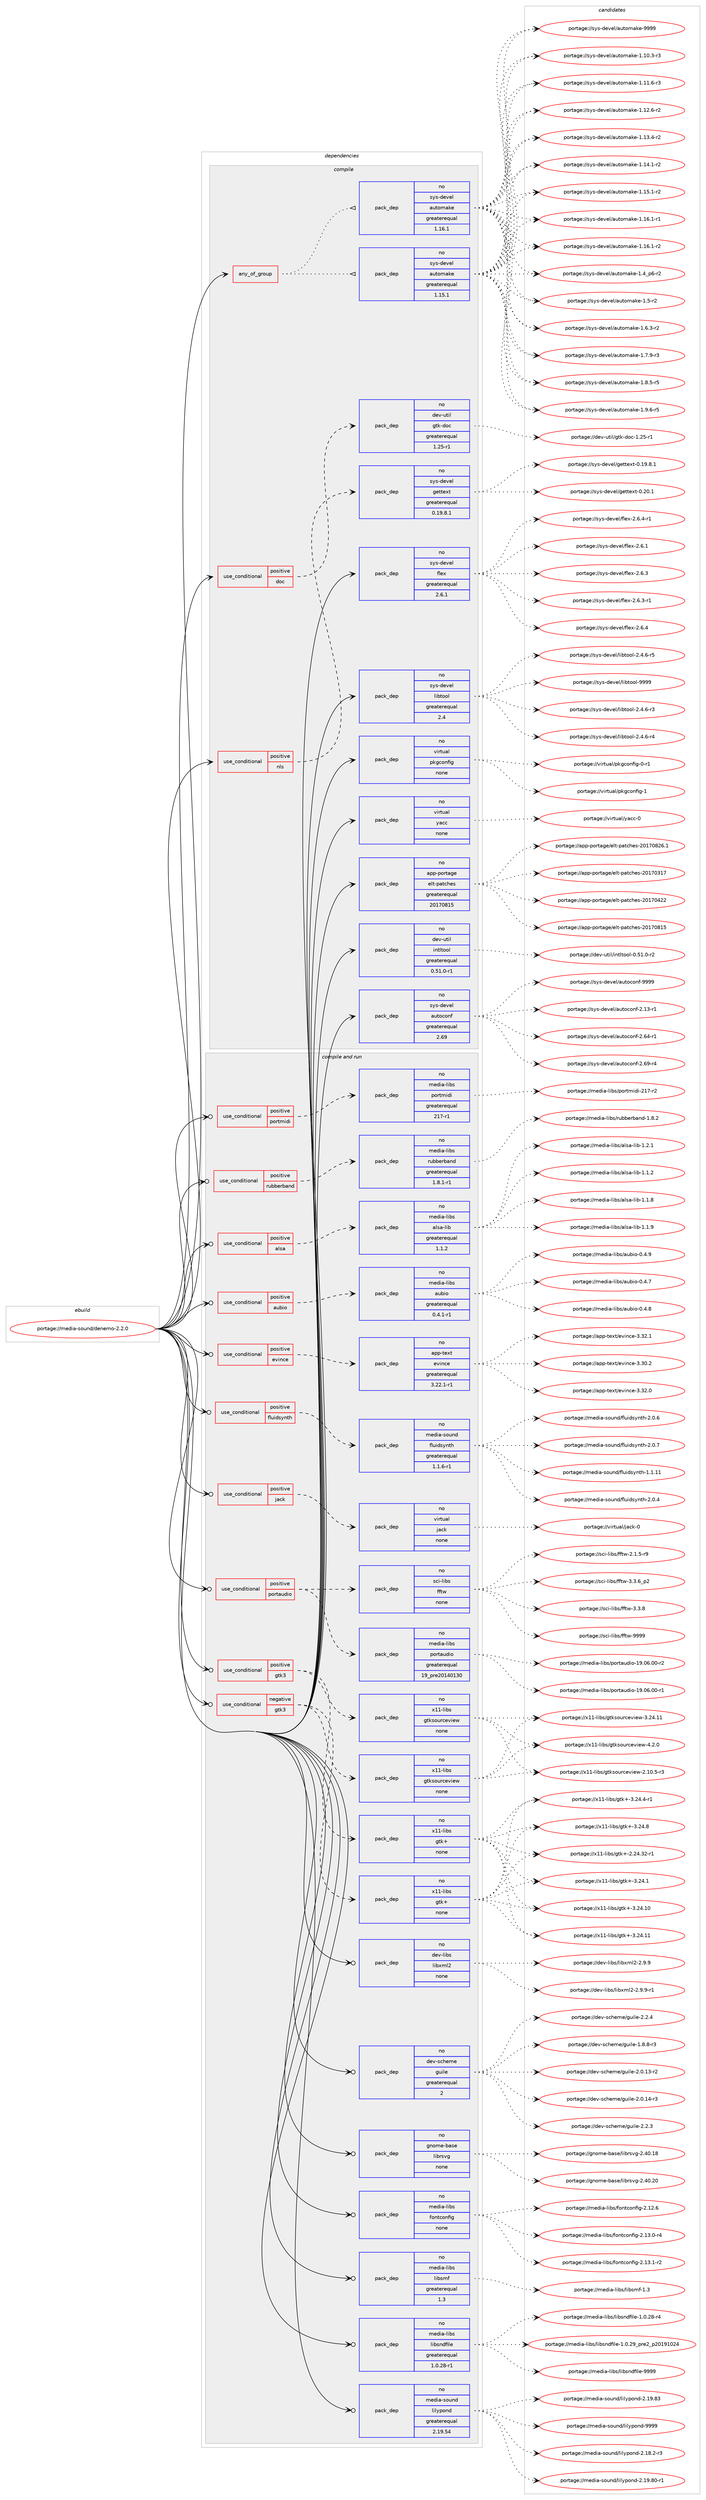 digraph prolog {

# *************
# Graph options
# *************

newrank=true;
concentrate=true;
compound=true;
graph [rankdir=LR,fontname=Helvetica,fontsize=10,ranksep=1.5];#, ranksep=2.5, nodesep=0.2];
edge  [arrowhead=vee];
node  [fontname=Helvetica,fontsize=10];

# **********
# The ebuild
# **********

subgraph cluster_leftcol {
color=gray;
rank=same;
label=<<i>ebuild</i>>;
id [label="portage://media-sound/denemo-2.2.0", color=red, width=4, href="../media-sound/denemo-2.2.0.svg"];
}

# ****************
# The dependencies
# ****************

subgraph cluster_midcol {
color=gray;
label=<<i>dependencies</i>>;
subgraph cluster_compile {
fillcolor="#eeeeee";
style=filled;
label=<<i>compile</i>>;
subgraph any5289 {
dependency331187 [label=<<TABLE BORDER="0" CELLBORDER="1" CELLSPACING="0" CELLPADDING="4"><TR><TD CELLPADDING="10">any_of_group</TD></TR></TABLE>>, shape=none, color=red];subgraph pack243455 {
dependency331188 [label=<<TABLE BORDER="0" CELLBORDER="1" CELLSPACING="0" CELLPADDING="4" WIDTH="220"><TR><TD ROWSPAN="6" CELLPADDING="30">pack_dep</TD></TR><TR><TD WIDTH="110">no</TD></TR><TR><TD>sys-devel</TD></TR><TR><TD>automake</TD></TR><TR><TD>greaterequal</TD></TR><TR><TD>1.16.1</TD></TR></TABLE>>, shape=none, color=blue];
}
dependency331187:e -> dependency331188:w [weight=20,style="dotted",arrowhead="oinv"];
subgraph pack243456 {
dependency331189 [label=<<TABLE BORDER="0" CELLBORDER="1" CELLSPACING="0" CELLPADDING="4" WIDTH="220"><TR><TD ROWSPAN="6" CELLPADDING="30">pack_dep</TD></TR><TR><TD WIDTH="110">no</TD></TR><TR><TD>sys-devel</TD></TR><TR><TD>automake</TD></TR><TR><TD>greaterequal</TD></TR><TR><TD>1.15.1</TD></TR></TABLE>>, shape=none, color=blue];
}
dependency331187:e -> dependency331189:w [weight=20,style="dotted",arrowhead="oinv"];
}
id:e -> dependency331187:w [weight=20,style="solid",arrowhead="vee"];
subgraph cond82300 {
dependency331190 [label=<<TABLE BORDER="0" CELLBORDER="1" CELLSPACING="0" CELLPADDING="4"><TR><TD ROWSPAN="3" CELLPADDING="10">use_conditional</TD></TR><TR><TD>positive</TD></TR><TR><TD>doc</TD></TR></TABLE>>, shape=none, color=red];
subgraph pack243457 {
dependency331191 [label=<<TABLE BORDER="0" CELLBORDER="1" CELLSPACING="0" CELLPADDING="4" WIDTH="220"><TR><TD ROWSPAN="6" CELLPADDING="30">pack_dep</TD></TR><TR><TD WIDTH="110">no</TD></TR><TR><TD>dev-util</TD></TR><TR><TD>gtk-doc</TD></TR><TR><TD>greaterequal</TD></TR><TR><TD>1.25-r1</TD></TR></TABLE>>, shape=none, color=blue];
}
dependency331190:e -> dependency331191:w [weight=20,style="dashed",arrowhead="vee"];
}
id:e -> dependency331190:w [weight=20,style="solid",arrowhead="vee"];
subgraph cond82301 {
dependency331192 [label=<<TABLE BORDER="0" CELLBORDER="1" CELLSPACING="0" CELLPADDING="4"><TR><TD ROWSPAN="3" CELLPADDING="10">use_conditional</TD></TR><TR><TD>positive</TD></TR><TR><TD>nls</TD></TR></TABLE>>, shape=none, color=red];
subgraph pack243458 {
dependency331193 [label=<<TABLE BORDER="0" CELLBORDER="1" CELLSPACING="0" CELLPADDING="4" WIDTH="220"><TR><TD ROWSPAN="6" CELLPADDING="30">pack_dep</TD></TR><TR><TD WIDTH="110">no</TD></TR><TR><TD>sys-devel</TD></TR><TR><TD>gettext</TD></TR><TR><TD>greaterequal</TD></TR><TR><TD>0.19.8.1</TD></TR></TABLE>>, shape=none, color=blue];
}
dependency331192:e -> dependency331193:w [weight=20,style="dashed",arrowhead="vee"];
}
id:e -> dependency331192:w [weight=20,style="solid",arrowhead="vee"];
subgraph pack243459 {
dependency331194 [label=<<TABLE BORDER="0" CELLBORDER="1" CELLSPACING="0" CELLPADDING="4" WIDTH="220"><TR><TD ROWSPAN="6" CELLPADDING="30">pack_dep</TD></TR><TR><TD WIDTH="110">no</TD></TR><TR><TD>app-portage</TD></TR><TR><TD>elt-patches</TD></TR><TR><TD>greaterequal</TD></TR><TR><TD>20170815</TD></TR></TABLE>>, shape=none, color=blue];
}
id:e -> dependency331194:w [weight=20,style="solid",arrowhead="vee"];
subgraph pack243460 {
dependency331195 [label=<<TABLE BORDER="0" CELLBORDER="1" CELLSPACING="0" CELLPADDING="4" WIDTH="220"><TR><TD ROWSPAN="6" CELLPADDING="30">pack_dep</TD></TR><TR><TD WIDTH="110">no</TD></TR><TR><TD>dev-util</TD></TR><TR><TD>intltool</TD></TR><TR><TD>greaterequal</TD></TR><TR><TD>0.51.0-r1</TD></TR></TABLE>>, shape=none, color=blue];
}
id:e -> dependency331195:w [weight=20,style="solid",arrowhead="vee"];
subgraph pack243461 {
dependency331196 [label=<<TABLE BORDER="0" CELLBORDER="1" CELLSPACING="0" CELLPADDING="4" WIDTH="220"><TR><TD ROWSPAN="6" CELLPADDING="30">pack_dep</TD></TR><TR><TD WIDTH="110">no</TD></TR><TR><TD>sys-devel</TD></TR><TR><TD>autoconf</TD></TR><TR><TD>greaterequal</TD></TR><TR><TD>2.69</TD></TR></TABLE>>, shape=none, color=blue];
}
id:e -> dependency331196:w [weight=20,style="solid",arrowhead="vee"];
subgraph pack243462 {
dependency331197 [label=<<TABLE BORDER="0" CELLBORDER="1" CELLSPACING="0" CELLPADDING="4" WIDTH="220"><TR><TD ROWSPAN="6" CELLPADDING="30">pack_dep</TD></TR><TR><TD WIDTH="110">no</TD></TR><TR><TD>sys-devel</TD></TR><TR><TD>flex</TD></TR><TR><TD>greaterequal</TD></TR><TR><TD>2.6.1</TD></TR></TABLE>>, shape=none, color=blue];
}
id:e -> dependency331197:w [weight=20,style="solid",arrowhead="vee"];
subgraph pack243463 {
dependency331198 [label=<<TABLE BORDER="0" CELLBORDER="1" CELLSPACING="0" CELLPADDING="4" WIDTH="220"><TR><TD ROWSPAN="6" CELLPADDING="30">pack_dep</TD></TR><TR><TD WIDTH="110">no</TD></TR><TR><TD>sys-devel</TD></TR><TR><TD>libtool</TD></TR><TR><TD>greaterequal</TD></TR><TR><TD>2.4</TD></TR></TABLE>>, shape=none, color=blue];
}
id:e -> dependency331198:w [weight=20,style="solid",arrowhead="vee"];
subgraph pack243464 {
dependency331199 [label=<<TABLE BORDER="0" CELLBORDER="1" CELLSPACING="0" CELLPADDING="4" WIDTH="220"><TR><TD ROWSPAN="6" CELLPADDING="30">pack_dep</TD></TR><TR><TD WIDTH="110">no</TD></TR><TR><TD>virtual</TD></TR><TR><TD>pkgconfig</TD></TR><TR><TD>none</TD></TR><TR><TD></TD></TR></TABLE>>, shape=none, color=blue];
}
id:e -> dependency331199:w [weight=20,style="solid",arrowhead="vee"];
subgraph pack243465 {
dependency331200 [label=<<TABLE BORDER="0" CELLBORDER="1" CELLSPACING="0" CELLPADDING="4" WIDTH="220"><TR><TD ROWSPAN="6" CELLPADDING="30">pack_dep</TD></TR><TR><TD WIDTH="110">no</TD></TR><TR><TD>virtual</TD></TR><TR><TD>yacc</TD></TR><TR><TD>none</TD></TR><TR><TD></TD></TR></TABLE>>, shape=none, color=blue];
}
id:e -> dependency331200:w [weight=20,style="solid",arrowhead="vee"];
}
subgraph cluster_compileandrun {
fillcolor="#eeeeee";
style=filled;
label=<<i>compile and run</i>>;
subgraph cond82302 {
dependency331201 [label=<<TABLE BORDER="0" CELLBORDER="1" CELLSPACING="0" CELLPADDING="4"><TR><TD ROWSPAN="3" CELLPADDING="10">use_conditional</TD></TR><TR><TD>negative</TD></TR><TR><TD>gtk3</TD></TR></TABLE>>, shape=none, color=red];
subgraph pack243466 {
dependency331202 [label=<<TABLE BORDER="0" CELLBORDER="1" CELLSPACING="0" CELLPADDING="4" WIDTH="220"><TR><TD ROWSPAN="6" CELLPADDING="30">pack_dep</TD></TR><TR><TD WIDTH="110">no</TD></TR><TR><TD>x11-libs</TD></TR><TR><TD>gtk+</TD></TR><TR><TD>none</TD></TR><TR><TD></TD></TR></TABLE>>, shape=none, color=blue];
}
dependency331201:e -> dependency331202:w [weight=20,style="dashed",arrowhead="vee"];
subgraph pack243467 {
dependency331203 [label=<<TABLE BORDER="0" CELLBORDER="1" CELLSPACING="0" CELLPADDING="4" WIDTH="220"><TR><TD ROWSPAN="6" CELLPADDING="30">pack_dep</TD></TR><TR><TD WIDTH="110">no</TD></TR><TR><TD>x11-libs</TD></TR><TR><TD>gtksourceview</TD></TR><TR><TD>none</TD></TR><TR><TD></TD></TR></TABLE>>, shape=none, color=blue];
}
dependency331201:e -> dependency331203:w [weight=20,style="dashed",arrowhead="vee"];
}
id:e -> dependency331201:w [weight=20,style="solid",arrowhead="odotvee"];
subgraph cond82303 {
dependency331204 [label=<<TABLE BORDER="0" CELLBORDER="1" CELLSPACING="0" CELLPADDING="4"><TR><TD ROWSPAN="3" CELLPADDING="10">use_conditional</TD></TR><TR><TD>positive</TD></TR><TR><TD>alsa</TD></TR></TABLE>>, shape=none, color=red];
subgraph pack243468 {
dependency331205 [label=<<TABLE BORDER="0" CELLBORDER="1" CELLSPACING="0" CELLPADDING="4" WIDTH="220"><TR><TD ROWSPAN="6" CELLPADDING="30">pack_dep</TD></TR><TR><TD WIDTH="110">no</TD></TR><TR><TD>media-libs</TD></TR><TR><TD>alsa-lib</TD></TR><TR><TD>greaterequal</TD></TR><TR><TD>1.1.2</TD></TR></TABLE>>, shape=none, color=blue];
}
dependency331204:e -> dependency331205:w [weight=20,style="dashed",arrowhead="vee"];
}
id:e -> dependency331204:w [weight=20,style="solid",arrowhead="odotvee"];
subgraph cond82304 {
dependency331206 [label=<<TABLE BORDER="0" CELLBORDER="1" CELLSPACING="0" CELLPADDING="4"><TR><TD ROWSPAN="3" CELLPADDING="10">use_conditional</TD></TR><TR><TD>positive</TD></TR><TR><TD>aubio</TD></TR></TABLE>>, shape=none, color=red];
subgraph pack243469 {
dependency331207 [label=<<TABLE BORDER="0" CELLBORDER="1" CELLSPACING="0" CELLPADDING="4" WIDTH="220"><TR><TD ROWSPAN="6" CELLPADDING="30">pack_dep</TD></TR><TR><TD WIDTH="110">no</TD></TR><TR><TD>media-libs</TD></TR><TR><TD>aubio</TD></TR><TR><TD>greaterequal</TD></TR><TR><TD>0.4.1-r1</TD></TR></TABLE>>, shape=none, color=blue];
}
dependency331206:e -> dependency331207:w [weight=20,style="dashed",arrowhead="vee"];
}
id:e -> dependency331206:w [weight=20,style="solid",arrowhead="odotvee"];
subgraph cond82305 {
dependency331208 [label=<<TABLE BORDER="0" CELLBORDER="1" CELLSPACING="0" CELLPADDING="4"><TR><TD ROWSPAN="3" CELLPADDING="10">use_conditional</TD></TR><TR><TD>positive</TD></TR><TR><TD>evince</TD></TR></TABLE>>, shape=none, color=red];
subgraph pack243470 {
dependency331209 [label=<<TABLE BORDER="0" CELLBORDER="1" CELLSPACING="0" CELLPADDING="4" WIDTH="220"><TR><TD ROWSPAN="6" CELLPADDING="30">pack_dep</TD></TR><TR><TD WIDTH="110">no</TD></TR><TR><TD>app-text</TD></TR><TR><TD>evince</TD></TR><TR><TD>greaterequal</TD></TR><TR><TD>3.22.1-r1</TD></TR></TABLE>>, shape=none, color=blue];
}
dependency331208:e -> dependency331209:w [weight=20,style="dashed",arrowhead="vee"];
}
id:e -> dependency331208:w [weight=20,style="solid",arrowhead="odotvee"];
subgraph cond82306 {
dependency331210 [label=<<TABLE BORDER="0" CELLBORDER="1" CELLSPACING="0" CELLPADDING="4"><TR><TD ROWSPAN="3" CELLPADDING="10">use_conditional</TD></TR><TR><TD>positive</TD></TR><TR><TD>fluidsynth</TD></TR></TABLE>>, shape=none, color=red];
subgraph pack243471 {
dependency331211 [label=<<TABLE BORDER="0" CELLBORDER="1" CELLSPACING="0" CELLPADDING="4" WIDTH="220"><TR><TD ROWSPAN="6" CELLPADDING="30">pack_dep</TD></TR><TR><TD WIDTH="110">no</TD></TR><TR><TD>media-sound</TD></TR><TR><TD>fluidsynth</TD></TR><TR><TD>greaterequal</TD></TR><TR><TD>1.1.6-r1</TD></TR></TABLE>>, shape=none, color=blue];
}
dependency331210:e -> dependency331211:w [weight=20,style="dashed",arrowhead="vee"];
}
id:e -> dependency331210:w [weight=20,style="solid",arrowhead="odotvee"];
subgraph cond82307 {
dependency331212 [label=<<TABLE BORDER="0" CELLBORDER="1" CELLSPACING="0" CELLPADDING="4"><TR><TD ROWSPAN="3" CELLPADDING="10">use_conditional</TD></TR><TR><TD>positive</TD></TR><TR><TD>gtk3</TD></TR></TABLE>>, shape=none, color=red];
subgraph pack243472 {
dependency331213 [label=<<TABLE BORDER="0" CELLBORDER="1" CELLSPACING="0" CELLPADDING="4" WIDTH="220"><TR><TD ROWSPAN="6" CELLPADDING="30">pack_dep</TD></TR><TR><TD WIDTH="110">no</TD></TR><TR><TD>x11-libs</TD></TR><TR><TD>gtk+</TD></TR><TR><TD>none</TD></TR><TR><TD></TD></TR></TABLE>>, shape=none, color=blue];
}
dependency331212:e -> dependency331213:w [weight=20,style="dashed",arrowhead="vee"];
subgraph pack243473 {
dependency331214 [label=<<TABLE BORDER="0" CELLBORDER="1" CELLSPACING="0" CELLPADDING="4" WIDTH="220"><TR><TD ROWSPAN="6" CELLPADDING="30">pack_dep</TD></TR><TR><TD WIDTH="110">no</TD></TR><TR><TD>x11-libs</TD></TR><TR><TD>gtksourceview</TD></TR><TR><TD>none</TD></TR><TR><TD></TD></TR></TABLE>>, shape=none, color=blue];
}
dependency331212:e -> dependency331214:w [weight=20,style="dashed",arrowhead="vee"];
}
id:e -> dependency331212:w [weight=20,style="solid",arrowhead="odotvee"];
subgraph cond82308 {
dependency331215 [label=<<TABLE BORDER="0" CELLBORDER="1" CELLSPACING="0" CELLPADDING="4"><TR><TD ROWSPAN="3" CELLPADDING="10">use_conditional</TD></TR><TR><TD>positive</TD></TR><TR><TD>jack</TD></TR></TABLE>>, shape=none, color=red];
subgraph pack243474 {
dependency331216 [label=<<TABLE BORDER="0" CELLBORDER="1" CELLSPACING="0" CELLPADDING="4" WIDTH="220"><TR><TD ROWSPAN="6" CELLPADDING="30">pack_dep</TD></TR><TR><TD WIDTH="110">no</TD></TR><TR><TD>virtual</TD></TR><TR><TD>jack</TD></TR><TR><TD>none</TD></TR><TR><TD></TD></TR></TABLE>>, shape=none, color=blue];
}
dependency331215:e -> dependency331216:w [weight=20,style="dashed",arrowhead="vee"];
}
id:e -> dependency331215:w [weight=20,style="solid",arrowhead="odotvee"];
subgraph cond82309 {
dependency331217 [label=<<TABLE BORDER="0" CELLBORDER="1" CELLSPACING="0" CELLPADDING="4"><TR><TD ROWSPAN="3" CELLPADDING="10">use_conditional</TD></TR><TR><TD>positive</TD></TR><TR><TD>portaudio</TD></TR></TABLE>>, shape=none, color=red];
subgraph pack243475 {
dependency331218 [label=<<TABLE BORDER="0" CELLBORDER="1" CELLSPACING="0" CELLPADDING="4" WIDTH="220"><TR><TD ROWSPAN="6" CELLPADDING="30">pack_dep</TD></TR><TR><TD WIDTH="110">no</TD></TR><TR><TD>media-libs</TD></TR><TR><TD>portaudio</TD></TR><TR><TD>greaterequal</TD></TR><TR><TD>19_pre20140130</TD></TR></TABLE>>, shape=none, color=blue];
}
dependency331217:e -> dependency331218:w [weight=20,style="dashed",arrowhead="vee"];
subgraph pack243476 {
dependency331219 [label=<<TABLE BORDER="0" CELLBORDER="1" CELLSPACING="0" CELLPADDING="4" WIDTH="220"><TR><TD ROWSPAN="6" CELLPADDING="30">pack_dep</TD></TR><TR><TD WIDTH="110">no</TD></TR><TR><TD>sci-libs</TD></TR><TR><TD>fftw</TD></TR><TR><TD>none</TD></TR><TR><TD></TD></TR></TABLE>>, shape=none, color=blue];
}
dependency331217:e -> dependency331219:w [weight=20,style="dashed",arrowhead="vee"];
}
id:e -> dependency331217:w [weight=20,style="solid",arrowhead="odotvee"];
subgraph cond82310 {
dependency331220 [label=<<TABLE BORDER="0" CELLBORDER="1" CELLSPACING="0" CELLPADDING="4"><TR><TD ROWSPAN="3" CELLPADDING="10">use_conditional</TD></TR><TR><TD>positive</TD></TR><TR><TD>portmidi</TD></TR></TABLE>>, shape=none, color=red];
subgraph pack243477 {
dependency331221 [label=<<TABLE BORDER="0" CELLBORDER="1" CELLSPACING="0" CELLPADDING="4" WIDTH="220"><TR><TD ROWSPAN="6" CELLPADDING="30">pack_dep</TD></TR><TR><TD WIDTH="110">no</TD></TR><TR><TD>media-libs</TD></TR><TR><TD>portmidi</TD></TR><TR><TD>greaterequal</TD></TR><TR><TD>217-r1</TD></TR></TABLE>>, shape=none, color=blue];
}
dependency331220:e -> dependency331221:w [weight=20,style="dashed",arrowhead="vee"];
}
id:e -> dependency331220:w [weight=20,style="solid",arrowhead="odotvee"];
subgraph cond82311 {
dependency331222 [label=<<TABLE BORDER="0" CELLBORDER="1" CELLSPACING="0" CELLPADDING="4"><TR><TD ROWSPAN="3" CELLPADDING="10">use_conditional</TD></TR><TR><TD>positive</TD></TR><TR><TD>rubberband</TD></TR></TABLE>>, shape=none, color=red];
subgraph pack243478 {
dependency331223 [label=<<TABLE BORDER="0" CELLBORDER="1" CELLSPACING="0" CELLPADDING="4" WIDTH="220"><TR><TD ROWSPAN="6" CELLPADDING="30">pack_dep</TD></TR><TR><TD WIDTH="110">no</TD></TR><TR><TD>media-libs</TD></TR><TR><TD>rubberband</TD></TR><TR><TD>greaterequal</TD></TR><TR><TD>1.8.1-r1</TD></TR></TABLE>>, shape=none, color=blue];
}
dependency331222:e -> dependency331223:w [weight=20,style="dashed",arrowhead="vee"];
}
id:e -> dependency331222:w [weight=20,style="solid",arrowhead="odotvee"];
subgraph pack243479 {
dependency331224 [label=<<TABLE BORDER="0" CELLBORDER="1" CELLSPACING="0" CELLPADDING="4" WIDTH="220"><TR><TD ROWSPAN="6" CELLPADDING="30">pack_dep</TD></TR><TR><TD WIDTH="110">no</TD></TR><TR><TD>dev-libs</TD></TR><TR><TD>libxml2</TD></TR><TR><TD>none</TD></TR><TR><TD></TD></TR></TABLE>>, shape=none, color=blue];
}
id:e -> dependency331224:w [weight=20,style="solid",arrowhead="odotvee"];
subgraph pack243480 {
dependency331225 [label=<<TABLE BORDER="0" CELLBORDER="1" CELLSPACING="0" CELLPADDING="4" WIDTH="220"><TR><TD ROWSPAN="6" CELLPADDING="30">pack_dep</TD></TR><TR><TD WIDTH="110">no</TD></TR><TR><TD>dev-scheme</TD></TR><TR><TD>guile</TD></TR><TR><TD>greaterequal</TD></TR><TR><TD>2</TD></TR></TABLE>>, shape=none, color=blue];
}
id:e -> dependency331225:w [weight=20,style="solid",arrowhead="odotvee"];
subgraph pack243481 {
dependency331226 [label=<<TABLE BORDER="0" CELLBORDER="1" CELLSPACING="0" CELLPADDING="4" WIDTH="220"><TR><TD ROWSPAN="6" CELLPADDING="30">pack_dep</TD></TR><TR><TD WIDTH="110">no</TD></TR><TR><TD>gnome-base</TD></TR><TR><TD>librsvg</TD></TR><TR><TD>none</TD></TR><TR><TD></TD></TR></TABLE>>, shape=none, color=blue];
}
id:e -> dependency331226:w [weight=20,style="solid",arrowhead="odotvee"];
subgraph pack243482 {
dependency331227 [label=<<TABLE BORDER="0" CELLBORDER="1" CELLSPACING="0" CELLPADDING="4" WIDTH="220"><TR><TD ROWSPAN="6" CELLPADDING="30">pack_dep</TD></TR><TR><TD WIDTH="110">no</TD></TR><TR><TD>media-libs</TD></TR><TR><TD>fontconfig</TD></TR><TR><TD>none</TD></TR><TR><TD></TD></TR></TABLE>>, shape=none, color=blue];
}
id:e -> dependency331227:w [weight=20,style="solid",arrowhead="odotvee"];
subgraph pack243483 {
dependency331228 [label=<<TABLE BORDER="0" CELLBORDER="1" CELLSPACING="0" CELLPADDING="4" WIDTH="220"><TR><TD ROWSPAN="6" CELLPADDING="30">pack_dep</TD></TR><TR><TD WIDTH="110">no</TD></TR><TR><TD>media-libs</TD></TR><TR><TD>libsmf</TD></TR><TR><TD>greaterequal</TD></TR><TR><TD>1.3</TD></TR></TABLE>>, shape=none, color=blue];
}
id:e -> dependency331228:w [weight=20,style="solid",arrowhead="odotvee"];
subgraph pack243484 {
dependency331229 [label=<<TABLE BORDER="0" CELLBORDER="1" CELLSPACING="0" CELLPADDING="4" WIDTH="220"><TR><TD ROWSPAN="6" CELLPADDING="30">pack_dep</TD></TR><TR><TD WIDTH="110">no</TD></TR><TR><TD>media-libs</TD></TR><TR><TD>libsndfile</TD></TR><TR><TD>greaterequal</TD></TR><TR><TD>1.0.28-r1</TD></TR></TABLE>>, shape=none, color=blue];
}
id:e -> dependency331229:w [weight=20,style="solid",arrowhead="odotvee"];
subgraph pack243485 {
dependency331230 [label=<<TABLE BORDER="0" CELLBORDER="1" CELLSPACING="0" CELLPADDING="4" WIDTH="220"><TR><TD ROWSPAN="6" CELLPADDING="30">pack_dep</TD></TR><TR><TD WIDTH="110">no</TD></TR><TR><TD>media-sound</TD></TR><TR><TD>lilypond</TD></TR><TR><TD>greaterequal</TD></TR><TR><TD>2.19.54</TD></TR></TABLE>>, shape=none, color=blue];
}
id:e -> dependency331230:w [weight=20,style="solid",arrowhead="odotvee"];
}
subgraph cluster_run {
fillcolor="#eeeeee";
style=filled;
label=<<i>run</i>>;
}
}

# **************
# The candidates
# **************

subgraph cluster_choices {
rank=same;
color=gray;
label=<<i>candidates</i>>;

subgraph choice243455 {
color=black;
nodesep=1;
choiceportage11512111545100101118101108479711711611110997107101454946494846514511451 [label="portage://sys-devel/automake-1.10.3-r3", color=red, width=4,href="../sys-devel/automake-1.10.3-r3.svg"];
choiceportage11512111545100101118101108479711711611110997107101454946494946544511451 [label="portage://sys-devel/automake-1.11.6-r3", color=red, width=4,href="../sys-devel/automake-1.11.6-r3.svg"];
choiceportage11512111545100101118101108479711711611110997107101454946495046544511450 [label="portage://sys-devel/automake-1.12.6-r2", color=red, width=4,href="../sys-devel/automake-1.12.6-r2.svg"];
choiceportage11512111545100101118101108479711711611110997107101454946495146524511450 [label="portage://sys-devel/automake-1.13.4-r2", color=red, width=4,href="../sys-devel/automake-1.13.4-r2.svg"];
choiceportage11512111545100101118101108479711711611110997107101454946495246494511450 [label="portage://sys-devel/automake-1.14.1-r2", color=red, width=4,href="../sys-devel/automake-1.14.1-r2.svg"];
choiceportage11512111545100101118101108479711711611110997107101454946495346494511450 [label="portage://sys-devel/automake-1.15.1-r2", color=red, width=4,href="../sys-devel/automake-1.15.1-r2.svg"];
choiceportage11512111545100101118101108479711711611110997107101454946495446494511449 [label="portage://sys-devel/automake-1.16.1-r1", color=red, width=4,href="../sys-devel/automake-1.16.1-r1.svg"];
choiceportage11512111545100101118101108479711711611110997107101454946495446494511450 [label="portage://sys-devel/automake-1.16.1-r2", color=red, width=4,href="../sys-devel/automake-1.16.1-r2.svg"];
choiceportage115121115451001011181011084797117116111109971071014549465295112544511450 [label="portage://sys-devel/automake-1.4_p6-r2", color=red, width=4,href="../sys-devel/automake-1.4_p6-r2.svg"];
choiceportage11512111545100101118101108479711711611110997107101454946534511450 [label="portage://sys-devel/automake-1.5-r2", color=red, width=4,href="../sys-devel/automake-1.5-r2.svg"];
choiceportage115121115451001011181011084797117116111109971071014549465446514511450 [label="portage://sys-devel/automake-1.6.3-r2", color=red, width=4,href="../sys-devel/automake-1.6.3-r2.svg"];
choiceportage115121115451001011181011084797117116111109971071014549465546574511451 [label="portage://sys-devel/automake-1.7.9-r3", color=red, width=4,href="../sys-devel/automake-1.7.9-r3.svg"];
choiceportage115121115451001011181011084797117116111109971071014549465646534511453 [label="portage://sys-devel/automake-1.8.5-r5", color=red, width=4,href="../sys-devel/automake-1.8.5-r5.svg"];
choiceportage115121115451001011181011084797117116111109971071014549465746544511453 [label="portage://sys-devel/automake-1.9.6-r5", color=red, width=4,href="../sys-devel/automake-1.9.6-r5.svg"];
choiceportage115121115451001011181011084797117116111109971071014557575757 [label="portage://sys-devel/automake-9999", color=red, width=4,href="../sys-devel/automake-9999.svg"];
dependency331188:e -> choiceportage11512111545100101118101108479711711611110997107101454946494846514511451:w [style=dotted,weight="100"];
dependency331188:e -> choiceportage11512111545100101118101108479711711611110997107101454946494946544511451:w [style=dotted,weight="100"];
dependency331188:e -> choiceportage11512111545100101118101108479711711611110997107101454946495046544511450:w [style=dotted,weight="100"];
dependency331188:e -> choiceportage11512111545100101118101108479711711611110997107101454946495146524511450:w [style=dotted,weight="100"];
dependency331188:e -> choiceportage11512111545100101118101108479711711611110997107101454946495246494511450:w [style=dotted,weight="100"];
dependency331188:e -> choiceportage11512111545100101118101108479711711611110997107101454946495346494511450:w [style=dotted,weight="100"];
dependency331188:e -> choiceportage11512111545100101118101108479711711611110997107101454946495446494511449:w [style=dotted,weight="100"];
dependency331188:e -> choiceportage11512111545100101118101108479711711611110997107101454946495446494511450:w [style=dotted,weight="100"];
dependency331188:e -> choiceportage115121115451001011181011084797117116111109971071014549465295112544511450:w [style=dotted,weight="100"];
dependency331188:e -> choiceportage11512111545100101118101108479711711611110997107101454946534511450:w [style=dotted,weight="100"];
dependency331188:e -> choiceportage115121115451001011181011084797117116111109971071014549465446514511450:w [style=dotted,weight="100"];
dependency331188:e -> choiceportage115121115451001011181011084797117116111109971071014549465546574511451:w [style=dotted,weight="100"];
dependency331188:e -> choiceportage115121115451001011181011084797117116111109971071014549465646534511453:w [style=dotted,weight="100"];
dependency331188:e -> choiceportage115121115451001011181011084797117116111109971071014549465746544511453:w [style=dotted,weight="100"];
dependency331188:e -> choiceportage115121115451001011181011084797117116111109971071014557575757:w [style=dotted,weight="100"];
}
subgraph choice243456 {
color=black;
nodesep=1;
choiceportage11512111545100101118101108479711711611110997107101454946494846514511451 [label="portage://sys-devel/automake-1.10.3-r3", color=red, width=4,href="../sys-devel/automake-1.10.3-r3.svg"];
choiceportage11512111545100101118101108479711711611110997107101454946494946544511451 [label="portage://sys-devel/automake-1.11.6-r3", color=red, width=4,href="../sys-devel/automake-1.11.6-r3.svg"];
choiceportage11512111545100101118101108479711711611110997107101454946495046544511450 [label="portage://sys-devel/automake-1.12.6-r2", color=red, width=4,href="../sys-devel/automake-1.12.6-r2.svg"];
choiceportage11512111545100101118101108479711711611110997107101454946495146524511450 [label="portage://sys-devel/automake-1.13.4-r2", color=red, width=4,href="../sys-devel/automake-1.13.4-r2.svg"];
choiceportage11512111545100101118101108479711711611110997107101454946495246494511450 [label="portage://sys-devel/automake-1.14.1-r2", color=red, width=4,href="../sys-devel/automake-1.14.1-r2.svg"];
choiceportage11512111545100101118101108479711711611110997107101454946495346494511450 [label="portage://sys-devel/automake-1.15.1-r2", color=red, width=4,href="../sys-devel/automake-1.15.1-r2.svg"];
choiceportage11512111545100101118101108479711711611110997107101454946495446494511449 [label="portage://sys-devel/automake-1.16.1-r1", color=red, width=4,href="../sys-devel/automake-1.16.1-r1.svg"];
choiceportage11512111545100101118101108479711711611110997107101454946495446494511450 [label="portage://sys-devel/automake-1.16.1-r2", color=red, width=4,href="../sys-devel/automake-1.16.1-r2.svg"];
choiceportage115121115451001011181011084797117116111109971071014549465295112544511450 [label="portage://sys-devel/automake-1.4_p6-r2", color=red, width=4,href="../sys-devel/automake-1.4_p6-r2.svg"];
choiceportage11512111545100101118101108479711711611110997107101454946534511450 [label="portage://sys-devel/automake-1.5-r2", color=red, width=4,href="../sys-devel/automake-1.5-r2.svg"];
choiceportage115121115451001011181011084797117116111109971071014549465446514511450 [label="portage://sys-devel/automake-1.6.3-r2", color=red, width=4,href="../sys-devel/automake-1.6.3-r2.svg"];
choiceportage115121115451001011181011084797117116111109971071014549465546574511451 [label="portage://sys-devel/automake-1.7.9-r3", color=red, width=4,href="../sys-devel/automake-1.7.9-r3.svg"];
choiceportage115121115451001011181011084797117116111109971071014549465646534511453 [label="portage://sys-devel/automake-1.8.5-r5", color=red, width=4,href="../sys-devel/automake-1.8.5-r5.svg"];
choiceportage115121115451001011181011084797117116111109971071014549465746544511453 [label="portage://sys-devel/automake-1.9.6-r5", color=red, width=4,href="../sys-devel/automake-1.9.6-r5.svg"];
choiceportage115121115451001011181011084797117116111109971071014557575757 [label="portage://sys-devel/automake-9999", color=red, width=4,href="../sys-devel/automake-9999.svg"];
dependency331189:e -> choiceportage11512111545100101118101108479711711611110997107101454946494846514511451:w [style=dotted,weight="100"];
dependency331189:e -> choiceportage11512111545100101118101108479711711611110997107101454946494946544511451:w [style=dotted,weight="100"];
dependency331189:e -> choiceportage11512111545100101118101108479711711611110997107101454946495046544511450:w [style=dotted,weight="100"];
dependency331189:e -> choiceportage11512111545100101118101108479711711611110997107101454946495146524511450:w [style=dotted,weight="100"];
dependency331189:e -> choiceportage11512111545100101118101108479711711611110997107101454946495246494511450:w [style=dotted,weight="100"];
dependency331189:e -> choiceportage11512111545100101118101108479711711611110997107101454946495346494511450:w [style=dotted,weight="100"];
dependency331189:e -> choiceportage11512111545100101118101108479711711611110997107101454946495446494511449:w [style=dotted,weight="100"];
dependency331189:e -> choiceportage11512111545100101118101108479711711611110997107101454946495446494511450:w [style=dotted,weight="100"];
dependency331189:e -> choiceportage115121115451001011181011084797117116111109971071014549465295112544511450:w [style=dotted,weight="100"];
dependency331189:e -> choiceportage11512111545100101118101108479711711611110997107101454946534511450:w [style=dotted,weight="100"];
dependency331189:e -> choiceportage115121115451001011181011084797117116111109971071014549465446514511450:w [style=dotted,weight="100"];
dependency331189:e -> choiceportage115121115451001011181011084797117116111109971071014549465546574511451:w [style=dotted,weight="100"];
dependency331189:e -> choiceportage115121115451001011181011084797117116111109971071014549465646534511453:w [style=dotted,weight="100"];
dependency331189:e -> choiceportage115121115451001011181011084797117116111109971071014549465746544511453:w [style=dotted,weight="100"];
dependency331189:e -> choiceportage115121115451001011181011084797117116111109971071014557575757:w [style=dotted,weight="100"];
}
subgraph choice243457 {
color=black;
nodesep=1;
choiceportage1001011184511711610510847103116107451001119945494650534511449 [label="portage://dev-util/gtk-doc-1.25-r1", color=red, width=4,href="../dev-util/gtk-doc-1.25-r1.svg"];
dependency331191:e -> choiceportage1001011184511711610510847103116107451001119945494650534511449:w [style=dotted,weight="100"];
}
subgraph choice243458 {
color=black;
nodesep=1;
choiceportage1151211154510010111810110847103101116116101120116454846495746564649 [label="portage://sys-devel/gettext-0.19.8.1", color=red, width=4,href="../sys-devel/gettext-0.19.8.1.svg"];
choiceportage115121115451001011181011084710310111611610112011645484650484649 [label="portage://sys-devel/gettext-0.20.1", color=red, width=4,href="../sys-devel/gettext-0.20.1.svg"];
dependency331193:e -> choiceportage1151211154510010111810110847103101116116101120116454846495746564649:w [style=dotted,weight="100"];
dependency331193:e -> choiceportage115121115451001011181011084710310111611610112011645484650484649:w [style=dotted,weight="100"];
}
subgraph choice243459 {
color=black;
nodesep=1;
choiceportage97112112451121111141169710310147101108116451129711699104101115455048495548514955 [label="portage://app-portage/elt-patches-20170317", color=red, width=4,href="../app-portage/elt-patches-20170317.svg"];
choiceportage97112112451121111141169710310147101108116451129711699104101115455048495548525050 [label="portage://app-portage/elt-patches-20170422", color=red, width=4,href="../app-portage/elt-patches-20170422.svg"];
choiceportage97112112451121111141169710310147101108116451129711699104101115455048495548564953 [label="portage://app-portage/elt-patches-20170815", color=red, width=4,href="../app-portage/elt-patches-20170815.svg"];
choiceportage971121124511211111411697103101471011081164511297116991041011154550484955485650544649 [label="portage://app-portage/elt-patches-20170826.1", color=red, width=4,href="../app-portage/elt-patches-20170826.1.svg"];
dependency331194:e -> choiceportage97112112451121111141169710310147101108116451129711699104101115455048495548514955:w [style=dotted,weight="100"];
dependency331194:e -> choiceportage97112112451121111141169710310147101108116451129711699104101115455048495548525050:w [style=dotted,weight="100"];
dependency331194:e -> choiceportage97112112451121111141169710310147101108116451129711699104101115455048495548564953:w [style=dotted,weight="100"];
dependency331194:e -> choiceportage971121124511211111411697103101471011081164511297116991041011154550484955485650544649:w [style=dotted,weight="100"];
}
subgraph choice243460 {
color=black;
nodesep=1;
choiceportage1001011184511711610510847105110116108116111111108454846534946484511450 [label="portage://dev-util/intltool-0.51.0-r2", color=red, width=4,href="../dev-util/intltool-0.51.0-r2.svg"];
dependency331195:e -> choiceportage1001011184511711610510847105110116108116111111108454846534946484511450:w [style=dotted,weight="100"];
}
subgraph choice243461 {
color=black;
nodesep=1;
choiceportage1151211154510010111810110847971171161119911111010245504649514511449 [label="portage://sys-devel/autoconf-2.13-r1", color=red, width=4,href="../sys-devel/autoconf-2.13-r1.svg"];
choiceportage1151211154510010111810110847971171161119911111010245504654524511449 [label="portage://sys-devel/autoconf-2.64-r1", color=red, width=4,href="../sys-devel/autoconf-2.64-r1.svg"];
choiceportage1151211154510010111810110847971171161119911111010245504654574511452 [label="portage://sys-devel/autoconf-2.69-r4", color=red, width=4,href="../sys-devel/autoconf-2.69-r4.svg"];
choiceportage115121115451001011181011084797117116111991111101024557575757 [label="portage://sys-devel/autoconf-9999", color=red, width=4,href="../sys-devel/autoconf-9999.svg"];
dependency331196:e -> choiceportage1151211154510010111810110847971171161119911111010245504649514511449:w [style=dotted,weight="100"];
dependency331196:e -> choiceportage1151211154510010111810110847971171161119911111010245504654524511449:w [style=dotted,weight="100"];
dependency331196:e -> choiceportage1151211154510010111810110847971171161119911111010245504654574511452:w [style=dotted,weight="100"];
dependency331196:e -> choiceportage115121115451001011181011084797117116111991111101024557575757:w [style=dotted,weight="100"];
}
subgraph choice243462 {
color=black;
nodesep=1;
choiceportage1151211154510010111810110847102108101120455046544649 [label="portage://sys-devel/flex-2.6.1", color=red, width=4,href="../sys-devel/flex-2.6.1.svg"];
choiceportage1151211154510010111810110847102108101120455046544651 [label="portage://sys-devel/flex-2.6.3", color=red, width=4,href="../sys-devel/flex-2.6.3.svg"];
choiceportage11512111545100101118101108471021081011204550465446514511449 [label="portage://sys-devel/flex-2.6.3-r1", color=red, width=4,href="../sys-devel/flex-2.6.3-r1.svg"];
choiceportage1151211154510010111810110847102108101120455046544652 [label="portage://sys-devel/flex-2.6.4", color=red, width=4,href="../sys-devel/flex-2.6.4.svg"];
choiceportage11512111545100101118101108471021081011204550465446524511449 [label="portage://sys-devel/flex-2.6.4-r1", color=red, width=4,href="../sys-devel/flex-2.6.4-r1.svg"];
dependency331197:e -> choiceportage1151211154510010111810110847102108101120455046544649:w [style=dotted,weight="100"];
dependency331197:e -> choiceportage1151211154510010111810110847102108101120455046544651:w [style=dotted,weight="100"];
dependency331197:e -> choiceportage11512111545100101118101108471021081011204550465446514511449:w [style=dotted,weight="100"];
dependency331197:e -> choiceportage1151211154510010111810110847102108101120455046544652:w [style=dotted,weight="100"];
dependency331197:e -> choiceportage11512111545100101118101108471021081011204550465446524511449:w [style=dotted,weight="100"];
}
subgraph choice243463 {
color=black;
nodesep=1;
choiceportage1151211154510010111810110847108105981161111111084550465246544511451 [label="portage://sys-devel/libtool-2.4.6-r3", color=red, width=4,href="../sys-devel/libtool-2.4.6-r3.svg"];
choiceportage1151211154510010111810110847108105981161111111084550465246544511452 [label="portage://sys-devel/libtool-2.4.6-r4", color=red, width=4,href="../sys-devel/libtool-2.4.6-r4.svg"];
choiceportage1151211154510010111810110847108105981161111111084550465246544511453 [label="portage://sys-devel/libtool-2.4.6-r5", color=red, width=4,href="../sys-devel/libtool-2.4.6-r5.svg"];
choiceportage1151211154510010111810110847108105981161111111084557575757 [label="portage://sys-devel/libtool-9999", color=red, width=4,href="../sys-devel/libtool-9999.svg"];
dependency331198:e -> choiceportage1151211154510010111810110847108105981161111111084550465246544511451:w [style=dotted,weight="100"];
dependency331198:e -> choiceportage1151211154510010111810110847108105981161111111084550465246544511452:w [style=dotted,weight="100"];
dependency331198:e -> choiceportage1151211154510010111810110847108105981161111111084550465246544511453:w [style=dotted,weight="100"];
dependency331198:e -> choiceportage1151211154510010111810110847108105981161111111084557575757:w [style=dotted,weight="100"];
}
subgraph choice243464 {
color=black;
nodesep=1;
choiceportage11810511411611797108471121071039911111010210510345484511449 [label="portage://virtual/pkgconfig-0-r1", color=red, width=4,href="../virtual/pkgconfig-0-r1.svg"];
choiceportage1181051141161179710847112107103991111101021051034549 [label="portage://virtual/pkgconfig-1", color=red, width=4,href="../virtual/pkgconfig-1.svg"];
dependency331199:e -> choiceportage11810511411611797108471121071039911111010210510345484511449:w [style=dotted,weight="100"];
dependency331199:e -> choiceportage1181051141161179710847112107103991111101021051034549:w [style=dotted,weight="100"];
}
subgraph choice243465 {
color=black;
nodesep=1;
choiceportage11810511411611797108471219799994548 [label="portage://virtual/yacc-0", color=red, width=4,href="../virtual/yacc-0.svg"];
dependency331200:e -> choiceportage11810511411611797108471219799994548:w [style=dotted,weight="100"];
}
subgraph choice243466 {
color=black;
nodesep=1;
choiceportage12049494510810598115471031161074345504650524651504511449 [label="portage://x11-libs/gtk+-2.24.32-r1", color=red, width=4,href="../x11-libs/gtk+-2.24.32-r1.svg"];
choiceportage12049494510810598115471031161074345514650524649 [label="portage://x11-libs/gtk+-3.24.1", color=red, width=4,href="../x11-libs/gtk+-3.24.1.svg"];
choiceportage1204949451081059811547103116107434551465052464948 [label="portage://x11-libs/gtk+-3.24.10", color=red, width=4,href="../x11-libs/gtk+-3.24.10.svg"];
choiceportage1204949451081059811547103116107434551465052464949 [label="portage://x11-libs/gtk+-3.24.11", color=red, width=4,href="../x11-libs/gtk+-3.24.11.svg"];
choiceportage120494945108105981154710311610743455146505246524511449 [label="portage://x11-libs/gtk+-3.24.4-r1", color=red, width=4,href="../x11-libs/gtk+-3.24.4-r1.svg"];
choiceportage12049494510810598115471031161074345514650524656 [label="portage://x11-libs/gtk+-3.24.8", color=red, width=4,href="../x11-libs/gtk+-3.24.8.svg"];
dependency331202:e -> choiceportage12049494510810598115471031161074345504650524651504511449:w [style=dotted,weight="100"];
dependency331202:e -> choiceportage12049494510810598115471031161074345514650524649:w [style=dotted,weight="100"];
dependency331202:e -> choiceportage1204949451081059811547103116107434551465052464948:w [style=dotted,weight="100"];
dependency331202:e -> choiceportage1204949451081059811547103116107434551465052464949:w [style=dotted,weight="100"];
dependency331202:e -> choiceportage120494945108105981154710311610743455146505246524511449:w [style=dotted,weight="100"];
dependency331202:e -> choiceportage12049494510810598115471031161074345514650524656:w [style=dotted,weight="100"];
}
subgraph choice243467 {
color=black;
nodesep=1;
choiceportage120494945108105981154710311610711511111711499101118105101119455046494846534511451 [label="portage://x11-libs/gtksourceview-2.10.5-r3", color=red, width=4,href="../x11-libs/gtksourceview-2.10.5-r3.svg"];
choiceportage1204949451081059811547103116107115111117114991011181051011194551465052464949 [label="portage://x11-libs/gtksourceview-3.24.11", color=red, width=4,href="../x11-libs/gtksourceview-3.24.11.svg"];
choiceportage120494945108105981154710311610711511111711499101118105101119455246504648 [label="portage://x11-libs/gtksourceview-4.2.0", color=red, width=4,href="../x11-libs/gtksourceview-4.2.0.svg"];
dependency331203:e -> choiceportage120494945108105981154710311610711511111711499101118105101119455046494846534511451:w [style=dotted,weight="100"];
dependency331203:e -> choiceportage1204949451081059811547103116107115111117114991011181051011194551465052464949:w [style=dotted,weight="100"];
dependency331203:e -> choiceportage120494945108105981154710311610711511111711499101118105101119455246504648:w [style=dotted,weight="100"];
}
subgraph choice243468 {
color=black;
nodesep=1;
choiceportage1091011001059745108105981154797108115974510810598454946494650 [label="portage://media-libs/alsa-lib-1.1.2", color=red, width=4,href="../media-libs/alsa-lib-1.1.2.svg"];
choiceportage1091011001059745108105981154797108115974510810598454946494656 [label="portage://media-libs/alsa-lib-1.1.8", color=red, width=4,href="../media-libs/alsa-lib-1.1.8.svg"];
choiceportage1091011001059745108105981154797108115974510810598454946494657 [label="portage://media-libs/alsa-lib-1.1.9", color=red, width=4,href="../media-libs/alsa-lib-1.1.9.svg"];
choiceportage1091011001059745108105981154797108115974510810598454946504649 [label="portage://media-libs/alsa-lib-1.2.1", color=red, width=4,href="../media-libs/alsa-lib-1.2.1.svg"];
dependency331205:e -> choiceportage1091011001059745108105981154797108115974510810598454946494650:w [style=dotted,weight="100"];
dependency331205:e -> choiceportage1091011001059745108105981154797108115974510810598454946494656:w [style=dotted,weight="100"];
dependency331205:e -> choiceportage1091011001059745108105981154797108115974510810598454946494657:w [style=dotted,weight="100"];
dependency331205:e -> choiceportage1091011001059745108105981154797108115974510810598454946504649:w [style=dotted,weight="100"];
}
subgraph choice243469 {
color=black;
nodesep=1;
choiceportage109101100105974510810598115479711798105111454846524655 [label="portage://media-libs/aubio-0.4.7", color=red, width=4,href="../media-libs/aubio-0.4.7.svg"];
choiceportage109101100105974510810598115479711798105111454846524656 [label="portage://media-libs/aubio-0.4.8", color=red, width=4,href="../media-libs/aubio-0.4.8.svg"];
choiceportage109101100105974510810598115479711798105111454846524657 [label="portage://media-libs/aubio-0.4.9", color=red, width=4,href="../media-libs/aubio-0.4.9.svg"];
dependency331207:e -> choiceportage109101100105974510810598115479711798105111454846524655:w [style=dotted,weight="100"];
dependency331207:e -> choiceportage109101100105974510810598115479711798105111454846524656:w [style=dotted,weight="100"];
dependency331207:e -> choiceportage109101100105974510810598115479711798105111454846524657:w [style=dotted,weight="100"];
}
subgraph choice243470 {
color=black;
nodesep=1;
choiceportage9711211245116101120116471011181051109910145514651484650 [label="portage://app-text/evince-3.30.2", color=red, width=4,href="../app-text/evince-3.30.2.svg"];
choiceportage9711211245116101120116471011181051109910145514651504648 [label="portage://app-text/evince-3.32.0", color=red, width=4,href="../app-text/evince-3.32.0.svg"];
choiceportage9711211245116101120116471011181051109910145514651504649 [label="portage://app-text/evince-3.32.1", color=red, width=4,href="../app-text/evince-3.32.1.svg"];
dependency331209:e -> choiceportage9711211245116101120116471011181051109910145514651484650:w [style=dotted,weight="100"];
dependency331209:e -> choiceportage9711211245116101120116471011181051109910145514651504648:w [style=dotted,weight="100"];
dependency331209:e -> choiceportage9711211245116101120116471011181051109910145514651504649:w [style=dotted,weight="100"];
}
subgraph choice243471 {
color=black;
nodesep=1;
choiceportage10910110010597451151111171101004710210811710510011512111011610445494649464949 [label="portage://media-sound/fluidsynth-1.1.11", color=red, width=4,href="../media-sound/fluidsynth-1.1.11.svg"];
choiceportage109101100105974511511111711010047102108117105100115121110116104455046484652 [label="portage://media-sound/fluidsynth-2.0.4", color=red, width=4,href="../media-sound/fluidsynth-2.0.4.svg"];
choiceportage109101100105974511511111711010047102108117105100115121110116104455046484654 [label="portage://media-sound/fluidsynth-2.0.6", color=red, width=4,href="../media-sound/fluidsynth-2.0.6.svg"];
choiceportage109101100105974511511111711010047102108117105100115121110116104455046484655 [label="portage://media-sound/fluidsynth-2.0.7", color=red, width=4,href="../media-sound/fluidsynth-2.0.7.svg"];
dependency331211:e -> choiceportage10910110010597451151111171101004710210811710510011512111011610445494649464949:w [style=dotted,weight="100"];
dependency331211:e -> choiceportage109101100105974511511111711010047102108117105100115121110116104455046484652:w [style=dotted,weight="100"];
dependency331211:e -> choiceportage109101100105974511511111711010047102108117105100115121110116104455046484654:w [style=dotted,weight="100"];
dependency331211:e -> choiceportage109101100105974511511111711010047102108117105100115121110116104455046484655:w [style=dotted,weight="100"];
}
subgraph choice243472 {
color=black;
nodesep=1;
choiceportage12049494510810598115471031161074345504650524651504511449 [label="portage://x11-libs/gtk+-2.24.32-r1", color=red, width=4,href="../x11-libs/gtk+-2.24.32-r1.svg"];
choiceportage12049494510810598115471031161074345514650524649 [label="portage://x11-libs/gtk+-3.24.1", color=red, width=4,href="../x11-libs/gtk+-3.24.1.svg"];
choiceportage1204949451081059811547103116107434551465052464948 [label="portage://x11-libs/gtk+-3.24.10", color=red, width=4,href="../x11-libs/gtk+-3.24.10.svg"];
choiceportage1204949451081059811547103116107434551465052464949 [label="portage://x11-libs/gtk+-3.24.11", color=red, width=4,href="../x11-libs/gtk+-3.24.11.svg"];
choiceportage120494945108105981154710311610743455146505246524511449 [label="portage://x11-libs/gtk+-3.24.4-r1", color=red, width=4,href="../x11-libs/gtk+-3.24.4-r1.svg"];
choiceportage12049494510810598115471031161074345514650524656 [label="portage://x11-libs/gtk+-3.24.8", color=red, width=4,href="../x11-libs/gtk+-3.24.8.svg"];
dependency331213:e -> choiceportage12049494510810598115471031161074345504650524651504511449:w [style=dotted,weight="100"];
dependency331213:e -> choiceportage12049494510810598115471031161074345514650524649:w [style=dotted,weight="100"];
dependency331213:e -> choiceportage1204949451081059811547103116107434551465052464948:w [style=dotted,weight="100"];
dependency331213:e -> choiceportage1204949451081059811547103116107434551465052464949:w [style=dotted,weight="100"];
dependency331213:e -> choiceportage120494945108105981154710311610743455146505246524511449:w [style=dotted,weight="100"];
dependency331213:e -> choiceportage12049494510810598115471031161074345514650524656:w [style=dotted,weight="100"];
}
subgraph choice243473 {
color=black;
nodesep=1;
choiceportage120494945108105981154710311610711511111711499101118105101119455046494846534511451 [label="portage://x11-libs/gtksourceview-2.10.5-r3", color=red, width=4,href="../x11-libs/gtksourceview-2.10.5-r3.svg"];
choiceportage1204949451081059811547103116107115111117114991011181051011194551465052464949 [label="portage://x11-libs/gtksourceview-3.24.11", color=red, width=4,href="../x11-libs/gtksourceview-3.24.11.svg"];
choiceportage120494945108105981154710311610711511111711499101118105101119455246504648 [label="portage://x11-libs/gtksourceview-4.2.0", color=red, width=4,href="../x11-libs/gtksourceview-4.2.0.svg"];
dependency331214:e -> choiceportage120494945108105981154710311610711511111711499101118105101119455046494846534511451:w [style=dotted,weight="100"];
dependency331214:e -> choiceportage1204949451081059811547103116107115111117114991011181051011194551465052464949:w [style=dotted,weight="100"];
dependency331214:e -> choiceportage120494945108105981154710311610711511111711499101118105101119455246504648:w [style=dotted,weight="100"];
}
subgraph choice243474 {
color=black;
nodesep=1;
choiceportage118105114116117971084710697991074548 [label="portage://virtual/jack-0", color=red, width=4,href="../virtual/jack-0.svg"];
dependency331216:e -> choiceportage118105114116117971084710697991074548:w [style=dotted,weight="100"];
}
subgraph choice243475 {
color=black;
nodesep=1;
choiceportage10910110010597451081059811547112111114116971171001051114549574648544648484511449 [label="portage://media-libs/portaudio-19.06.00-r1", color=red, width=4,href="../media-libs/portaudio-19.06.00-r1.svg"];
choiceportage10910110010597451081059811547112111114116971171001051114549574648544648484511450 [label="portage://media-libs/portaudio-19.06.00-r2", color=red, width=4,href="../media-libs/portaudio-19.06.00-r2.svg"];
dependency331218:e -> choiceportage10910110010597451081059811547112111114116971171001051114549574648544648484511449:w [style=dotted,weight="100"];
dependency331218:e -> choiceportage10910110010597451081059811547112111114116971171001051114549574648544648484511450:w [style=dotted,weight="100"];
}
subgraph choice243476 {
color=black;
nodesep=1;
choiceportage115991054510810598115471021021161194550464946534511457 [label="portage://sci-libs/fftw-2.1.5-r9", color=red, width=4,href="../sci-libs/fftw-2.1.5-r9.svg"];
choiceportage115991054510810598115471021021161194551465146549511250 [label="portage://sci-libs/fftw-3.3.6_p2", color=red, width=4,href="../sci-libs/fftw-3.3.6_p2.svg"];
choiceportage11599105451081059811547102102116119455146514656 [label="portage://sci-libs/fftw-3.3.8", color=red, width=4,href="../sci-libs/fftw-3.3.8.svg"];
choiceportage115991054510810598115471021021161194557575757 [label="portage://sci-libs/fftw-9999", color=red, width=4,href="../sci-libs/fftw-9999.svg"];
dependency331219:e -> choiceportage115991054510810598115471021021161194550464946534511457:w [style=dotted,weight="100"];
dependency331219:e -> choiceportage115991054510810598115471021021161194551465146549511250:w [style=dotted,weight="100"];
dependency331219:e -> choiceportage11599105451081059811547102102116119455146514656:w [style=dotted,weight="100"];
dependency331219:e -> choiceportage115991054510810598115471021021161194557575757:w [style=dotted,weight="100"];
}
subgraph choice243477 {
color=black;
nodesep=1;
choiceportage10910110010597451081059811547112111114116109105100105455049554511450 [label="portage://media-libs/portmidi-217-r2", color=red, width=4,href="../media-libs/portmidi-217-r2.svg"];
dependency331221:e -> choiceportage10910110010597451081059811547112111114116109105100105455049554511450:w [style=dotted,weight="100"];
}
subgraph choice243478 {
color=black;
nodesep=1;
choiceportage1091011001059745108105981154711411798981011149897110100454946564650 [label="portage://media-libs/rubberband-1.8.2", color=red, width=4,href="../media-libs/rubberband-1.8.2.svg"];
dependency331223:e -> choiceportage1091011001059745108105981154711411798981011149897110100454946564650:w [style=dotted,weight="100"];
}
subgraph choice243479 {
color=black;
nodesep=1;
choiceportage1001011184510810598115471081059812010910850455046574657 [label="portage://dev-libs/libxml2-2.9.9", color=red, width=4,href="../dev-libs/libxml2-2.9.9.svg"];
choiceportage10010111845108105981154710810598120109108504550465746574511449 [label="portage://dev-libs/libxml2-2.9.9-r1", color=red, width=4,href="../dev-libs/libxml2-2.9.9-r1.svg"];
dependency331224:e -> choiceportage1001011184510810598115471081059812010910850455046574657:w [style=dotted,weight="100"];
dependency331224:e -> choiceportage10010111845108105981154710810598120109108504550465746574511449:w [style=dotted,weight="100"];
}
subgraph choice243480 {
color=black;
nodesep=1;
choiceportage1001011184511599104101109101471031171051081014549465646564511451 [label="portage://dev-scheme/guile-1.8.8-r3", color=red, width=4,href="../dev-scheme/guile-1.8.8-r3.svg"];
choiceportage100101118451159910410110910147103117105108101455046484649514511450 [label="portage://dev-scheme/guile-2.0.13-r2", color=red, width=4,href="../dev-scheme/guile-2.0.13-r2.svg"];
choiceportage100101118451159910410110910147103117105108101455046484649524511451 [label="portage://dev-scheme/guile-2.0.14-r3", color=red, width=4,href="../dev-scheme/guile-2.0.14-r3.svg"];
choiceportage100101118451159910410110910147103117105108101455046504651 [label="portage://dev-scheme/guile-2.2.3", color=red, width=4,href="../dev-scheme/guile-2.2.3.svg"];
choiceportage100101118451159910410110910147103117105108101455046504652 [label="portage://dev-scheme/guile-2.2.4", color=red, width=4,href="../dev-scheme/guile-2.2.4.svg"];
dependency331225:e -> choiceportage1001011184511599104101109101471031171051081014549465646564511451:w [style=dotted,weight="100"];
dependency331225:e -> choiceportage100101118451159910410110910147103117105108101455046484649514511450:w [style=dotted,weight="100"];
dependency331225:e -> choiceportage100101118451159910410110910147103117105108101455046484649524511451:w [style=dotted,weight="100"];
dependency331225:e -> choiceportage100101118451159910410110910147103117105108101455046504651:w [style=dotted,weight="100"];
dependency331225:e -> choiceportage100101118451159910410110910147103117105108101455046504652:w [style=dotted,weight="100"];
}
subgraph choice243481 {
color=black;
nodesep=1;
choiceportage10311011110910145989711510147108105981141151181034550465248464956 [label="portage://gnome-base/librsvg-2.40.18", color=red, width=4,href="../gnome-base/librsvg-2.40.18.svg"];
choiceportage10311011110910145989711510147108105981141151181034550465248465048 [label="portage://gnome-base/librsvg-2.40.20", color=red, width=4,href="../gnome-base/librsvg-2.40.20.svg"];
dependency331226:e -> choiceportage10311011110910145989711510147108105981141151181034550465248464956:w [style=dotted,weight="100"];
dependency331226:e -> choiceportage10311011110910145989711510147108105981141151181034550465248465048:w [style=dotted,weight="100"];
}
subgraph choice243482 {
color=black;
nodesep=1;
choiceportage109101100105974510810598115471021111101169911111010210510345504649504654 [label="portage://media-libs/fontconfig-2.12.6", color=red, width=4,href="../media-libs/fontconfig-2.12.6.svg"];
choiceportage1091011001059745108105981154710211111011699111110102105103455046495146484511452 [label="portage://media-libs/fontconfig-2.13.0-r4", color=red, width=4,href="../media-libs/fontconfig-2.13.0-r4.svg"];
choiceportage1091011001059745108105981154710211111011699111110102105103455046495146494511450 [label="portage://media-libs/fontconfig-2.13.1-r2", color=red, width=4,href="../media-libs/fontconfig-2.13.1-r2.svg"];
dependency331227:e -> choiceportage109101100105974510810598115471021111101169911111010210510345504649504654:w [style=dotted,weight="100"];
dependency331227:e -> choiceportage1091011001059745108105981154710211111011699111110102105103455046495146484511452:w [style=dotted,weight="100"];
dependency331227:e -> choiceportage1091011001059745108105981154710211111011699111110102105103455046495146494511450:w [style=dotted,weight="100"];
}
subgraph choice243483 {
color=black;
nodesep=1;
choiceportage109101100105974510810598115471081059811510910245494651 [label="portage://media-libs/libsmf-1.3", color=red, width=4,href="../media-libs/libsmf-1.3.svg"];
dependency331228:e -> choiceportage109101100105974510810598115471081059811510910245494651:w [style=dotted,weight="100"];
}
subgraph choice243484 {
color=black;
nodesep=1;
choiceportage1091011001059745108105981154710810598115110100102105108101454946484650564511452 [label="portage://media-libs/libsndfile-1.0.28-r4", color=red, width=4,href="../media-libs/libsndfile-1.0.28-r4.svg"];
choiceportage1091011001059745108105981154710810598115110100102105108101454946484650579511211410150951125048495749485052 [label="portage://media-libs/libsndfile-1.0.29_pre2_p20191024", color=red, width=4,href="../media-libs/libsndfile-1.0.29_pre2_p20191024.svg"];
choiceportage10910110010597451081059811547108105981151101001021051081014557575757 [label="portage://media-libs/libsndfile-9999", color=red, width=4,href="../media-libs/libsndfile-9999.svg"];
dependency331229:e -> choiceportage1091011001059745108105981154710810598115110100102105108101454946484650564511452:w [style=dotted,weight="100"];
dependency331229:e -> choiceportage1091011001059745108105981154710810598115110100102105108101454946484650579511211410150951125048495749485052:w [style=dotted,weight="100"];
dependency331229:e -> choiceportage10910110010597451081059811547108105981151101001021051081014557575757:w [style=dotted,weight="100"];
}
subgraph choice243485 {
color=black;
nodesep=1;
choiceportage109101100105974511511111711010047108105108121112111110100455046495646504511451 [label="portage://media-sound/lilypond-2.18.2-r3", color=red, width=4,href="../media-sound/lilypond-2.18.2-r3.svg"];
choiceportage10910110010597451151111171101004710810510812111211111010045504649574656484511449 [label="portage://media-sound/lilypond-2.19.80-r1", color=red, width=4,href="../media-sound/lilypond-2.19.80-r1.svg"];
choiceportage1091011001059745115111117110100471081051081211121111101004550464957465651 [label="portage://media-sound/lilypond-2.19.83", color=red, width=4,href="../media-sound/lilypond-2.19.83.svg"];
choiceportage1091011001059745115111117110100471081051081211121111101004557575757 [label="portage://media-sound/lilypond-9999", color=red, width=4,href="../media-sound/lilypond-9999.svg"];
dependency331230:e -> choiceportage109101100105974511511111711010047108105108121112111110100455046495646504511451:w [style=dotted,weight="100"];
dependency331230:e -> choiceportage10910110010597451151111171101004710810510812111211111010045504649574656484511449:w [style=dotted,weight="100"];
dependency331230:e -> choiceportage1091011001059745115111117110100471081051081211121111101004550464957465651:w [style=dotted,weight="100"];
dependency331230:e -> choiceportage1091011001059745115111117110100471081051081211121111101004557575757:w [style=dotted,weight="100"];
}
}

}
